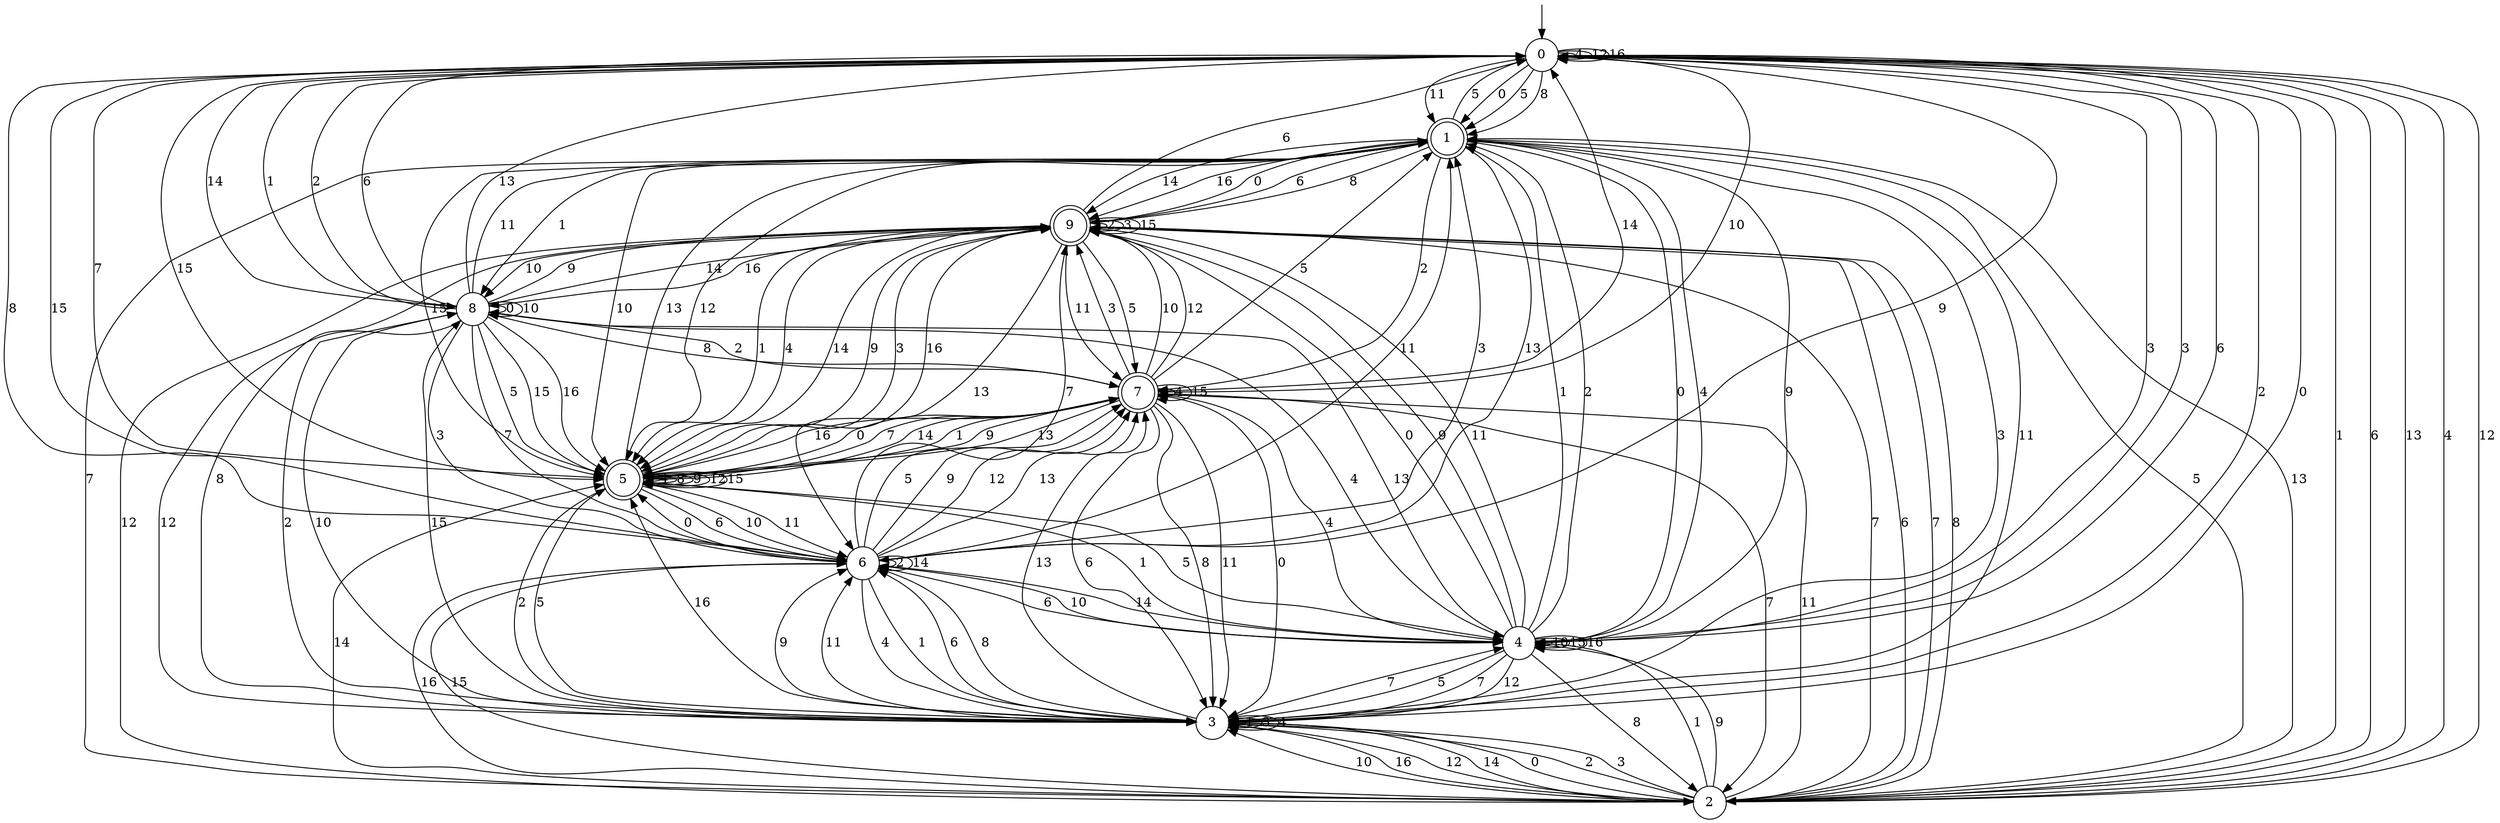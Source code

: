 digraph g {

	s0 [shape="circle" label="0"];
	s1 [shape="doublecircle" label="1"];
	s2 [shape="circle" label="2"];
	s3 [shape="circle" label="3"];
	s4 [shape="circle" label="4"];
	s5 [shape="doublecircle" label="5"];
	s6 [shape="circle" label="6"];
	s7 [shape="doublecircle" label="7"];
	s8 [shape="circle" label="8"];
	s9 [shape="doublecircle" label="9"];
	s0 -> s1 [label="0"];
	s0 -> s2 [label="1"];
	s0 -> s3 [label="2"];
	s0 -> s4 [label="3"];
	s0 -> s0 [label="4"];
	s0 -> s1 [label="5"];
	s0 -> s2 [label="6"];
	s0 -> s5 [label="7"];
	s0 -> s1 [label="8"];
	s0 -> s6 [label="9"];
	s0 -> s7 [label="10"];
	s0 -> s1 [label="11"];
	s0 -> s0 [label="12"];
	s0 -> s2 [label="13"];
	s0 -> s8 [label="14"];
	s0 -> s5 [label="15"];
	s0 -> s0 [label="16"];
	s1 -> s4 [label="0"];
	s1 -> s8 [label="1"];
	s1 -> s7 [label="2"];
	s1 -> s3 [label="3"];
	s1 -> s4 [label="4"];
	s1 -> s0 [label="5"];
	s1 -> s9 [label="6"];
	s1 -> s2 [label="7"];
	s1 -> s9 [label="8"];
	s1 -> s4 [label="9"];
	s1 -> s5 [label="10"];
	s1 -> s3 [label="11"];
	s1 -> s5 [label="12"];
	s1 -> s6 [label="13"];
	s1 -> s9 [label="14"];
	s1 -> s5 [label="15"];
	s1 -> s9 [label="16"];
	s2 -> s3 [label="0"];
	s2 -> s4 [label="1"];
	s2 -> s3 [label="2"];
	s2 -> s3 [label="3"];
	s2 -> s0 [label="4"];
	s2 -> s1 [label="5"];
	s2 -> s9 [label="6"];
	s2 -> s9 [label="7"];
	s2 -> s9 [label="8"];
	s2 -> s4 [label="9"];
	s2 -> s3 [label="10"];
	s2 -> s7 [label="11"];
	s2 -> s0 [label="12"];
	s2 -> s1 [label="13"];
	s2 -> s5 [label="14"];
	s2 -> s6 [label="15"];
	s2 -> s3 [label="16"];
	s3 -> s0 [label="0"];
	s3 -> s3 [label="1"];
	s3 -> s8 [label="2"];
	s3 -> s3 [label="3"];
	s3 -> s3 [label="4"];
	s3 -> s5 [label="5"];
	s3 -> s6 [label="6"];
	s3 -> s4 [label="7"];
	s3 -> s6 [label="8"];
	s3 -> s6 [label="9"];
	s3 -> s8 [label="10"];
	s3 -> s6 [label="11"];
	s3 -> s2 [label="12"];
	s3 -> s7 [label="13"];
	s3 -> s2 [label="14"];
	s3 -> s8 [label="15"];
	s3 -> s5 [label="16"];
	s4 -> s9 [label="0"];
	s4 -> s1 [label="1"];
	s4 -> s1 [label="2"];
	s4 -> s0 [label="3"];
	s4 -> s7 [label="4"];
	s4 -> s3 [label="5"];
	s4 -> s0 [label="6"];
	s4 -> s3 [label="7"];
	s4 -> s2 [label="8"];
	s4 -> s9 [label="9"];
	s4 -> s4 [label="10"];
	s4 -> s9 [label="11"];
	s4 -> s3 [label="12"];
	s4 -> s8 [label="13"];
	s4 -> s6 [label="14"];
	s4 -> s4 [label="15"];
	s4 -> s4 [label="16"];
	s5 -> s7 [label="0"];
	s5 -> s4 [label="1"];
	s5 -> s3 [label="2"];
	s5 -> s9 [label="3"];
	s5 -> s5 [label="4"];
	s5 -> s4 [label="5"];
	s5 -> s6 [label="6"];
	s5 -> s7 [label="7"];
	s5 -> s5 [label="8"];
	s5 -> s5 [label="9"];
	s5 -> s6 [label="10"];
	s5 -> s6 [label="11"];
	s5 -> s5 [label="12"];
	s5 -> s1 [label="13"];
	s5 -> s7 [label="14"];
	s5 -> s5 [label="15"];
	s5 -> s9 [label="16"];
	s6 -> s5 [label="0"];
	s6 -> s3 [label="1"];
	s6 -> s6 [label="2"];
	s6 -> s1 [label="3"];
	s6 -> s3 [label="4"];
	s6 -> s7 [label="5"];
	s6 -> s4 [label="6"];
	s6 -> s9 [label="7"];
	s6 -> s0 [label="8"];
	s6 -> s7 [label="9"];
	s6 -> s4 [label="10"];
	s6 -> s1 [label="11"];
	s6 -> s7 [label="12"];
	s6 -> s7 [label="13"];
	s6 -> s6 [label="14"];
	s6 -> s0 [label="15"];
	s6 -> s2 [label="16"];
	s7 -> s3 [label="0"];
	s7 -> s5 [label="1"];
	s7 -> s8 [label="2"];
	s7 -> s9 [label="3"];
	s7 -> s7 [label="4"];
	s7 -> s1 [label="5"];
	s7 -> s3 [label="6"];
	s7 -> s2 [label="7"];
	s7 -> s3 [label="8"];
	s7 -> s5 [label="9"];
	s7 -> s9 [label="10"];
	s7 -> s3 [label="11"];
	s7 -> s9 [label="12"];
	s7 -> s5 [label="13"];
	s7 -> s0 [label="14"];
	s7 -> s7 [label="15"];
	s7 -> s5 [label="16"];
	s8 -> s8 [label="0"];
	s8 -> s0 [label="1"];
	s8 -> s0 [label="2"];
	s8 -> s6 [label="3"];
	s8 -> s4 [label="4"];
	s8 -> s5 [label="5"];
	s8 -> s0 [label="6"];
	s8 -> s6 [label="7"];
	s8 -> s7 [label="8"];
	s8 -> s9 [label="9"];
	s8 -> s8 [label="10"];
	s8 -> s1 [label="11"];
	s8 -> s3 [label="12"];
	s8 -> s0 [label="13"];
	s8 -> s9 [label="14"];
	s8 -> s5 [label="15"];
	s8 -> s5 [label="16"];
	s9 -> s1 [label="0"];
	s9 -> s5 [label="1"];
	s9 -> s9 [label="2"];
	s9 -> s9 [label="3"];
	s9 -> s5 [label="4"];
	s9 -> s7 [label="5"];
	s9 -> s0 [label="6"];
	s9 -> s2 [label="7"];
	s9 -> s3 [label="8"];
	s9 -> s5 [label="9"];
	s9 -> s8 [label="10"];
	s9 -> s7 [label="11"];
	s9 -> s2 [label="12"];
	s9 -> s6 [label="13"];
	s9 -> s5 [label="14"];
	s9 -> s9 [label="15"];
	s9 -> s8 [label="16"];

__start0 [label="" shape="none" width="0" height="0"];
__start0 -> s0;

}
